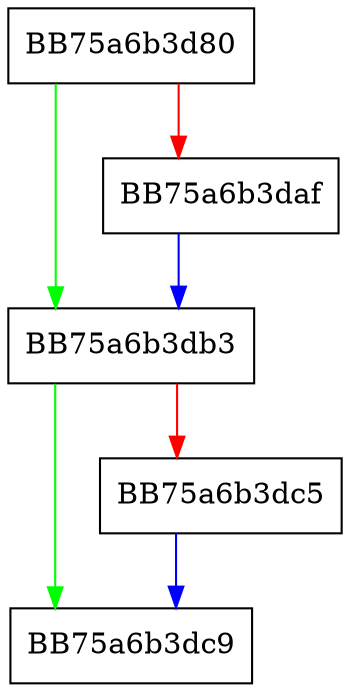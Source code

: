 digraph _Do_call {
  node [shape="box"];
  graph [splines=ortho];
  BB75a6b3d80 -> BB75a6b3db3 [color="green"];
  BB75a6b3d80 -> BB75a6b3daf [color="red"];
  BB75a6b3daf -> BB75a6b3db3 [color="blue"];
  BB75a6b3db3 -> BB75a6b3dc9 [color="green"];
  BB75a6b3db3 -> BB75a6b3dc5 [color="red"];
  BB75a6b3dc5 -> BB75a6b3dc9 [color="blue"];
}